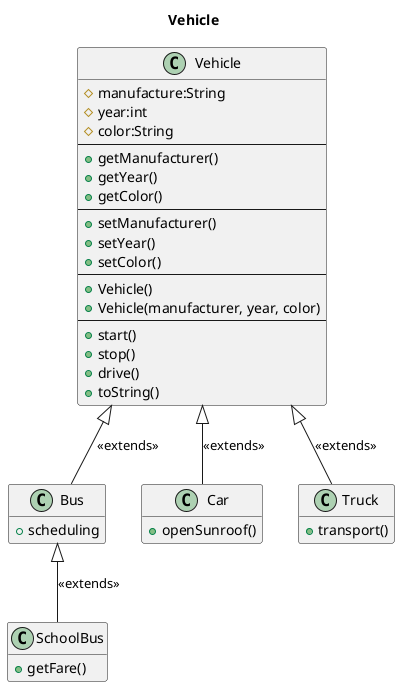 @startuml Inheritance
title Vehicle

class Vehicle {
    #manufacture:String
    #year:int
    #color:String
    --
    +getManufacturer()
    +getYear()
    +getColor()
    --
    +setManufacturer()
    +setYear()
    +setColor()
    --
    +Vehicle()
    +Vehicle(manufacturer, year, color)
    --
    +start()
    +stop()
    +drive()
    +toString()
}

class Car {
    +openSunroof()
}

class Truck {
    +transport()
}

class Bus {
    +scheduling
}

class SchoolBus {
    +getFare() 
}

Bus -u-|> Vehicle : <<extends>>
Truck -u-|> Vehicle : <<extends>>
Car -u-|> Vehicle : <<extends>>
SchoolBus -u-|> Bus : <<extends>>

hide empty members
@enduml